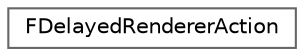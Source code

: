 digraph "Graphical Class Hierarchy"
{
 // INTERACTIVE_SVG=YES
 // LATEX_PDF_SIZE
  bgcolor="transparent";
  edge [fontname=Helvetica,fontsize=10,labelfontname=Helvetica,labelfontsize=10];
  node [fontname=Helvetica,fontsize=10,shape=box,height=0.2,width=0.4];
  rankdir="LR";
  Node0 [id="Node000000",label="FDelayedRendererAction",height=0.2,width=0.4,color="grey40", fillcolor="white", style="filled",URL="$da/dc8/classFDelayedRendererAction.html",tooltip=" "];
}
